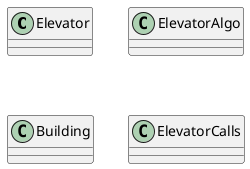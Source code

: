 @startuml

class Elevator {

    }

class ElevatorAlgo {

    }

 class Building {

    }

 class ElevatorCalls {

    }
@enduml